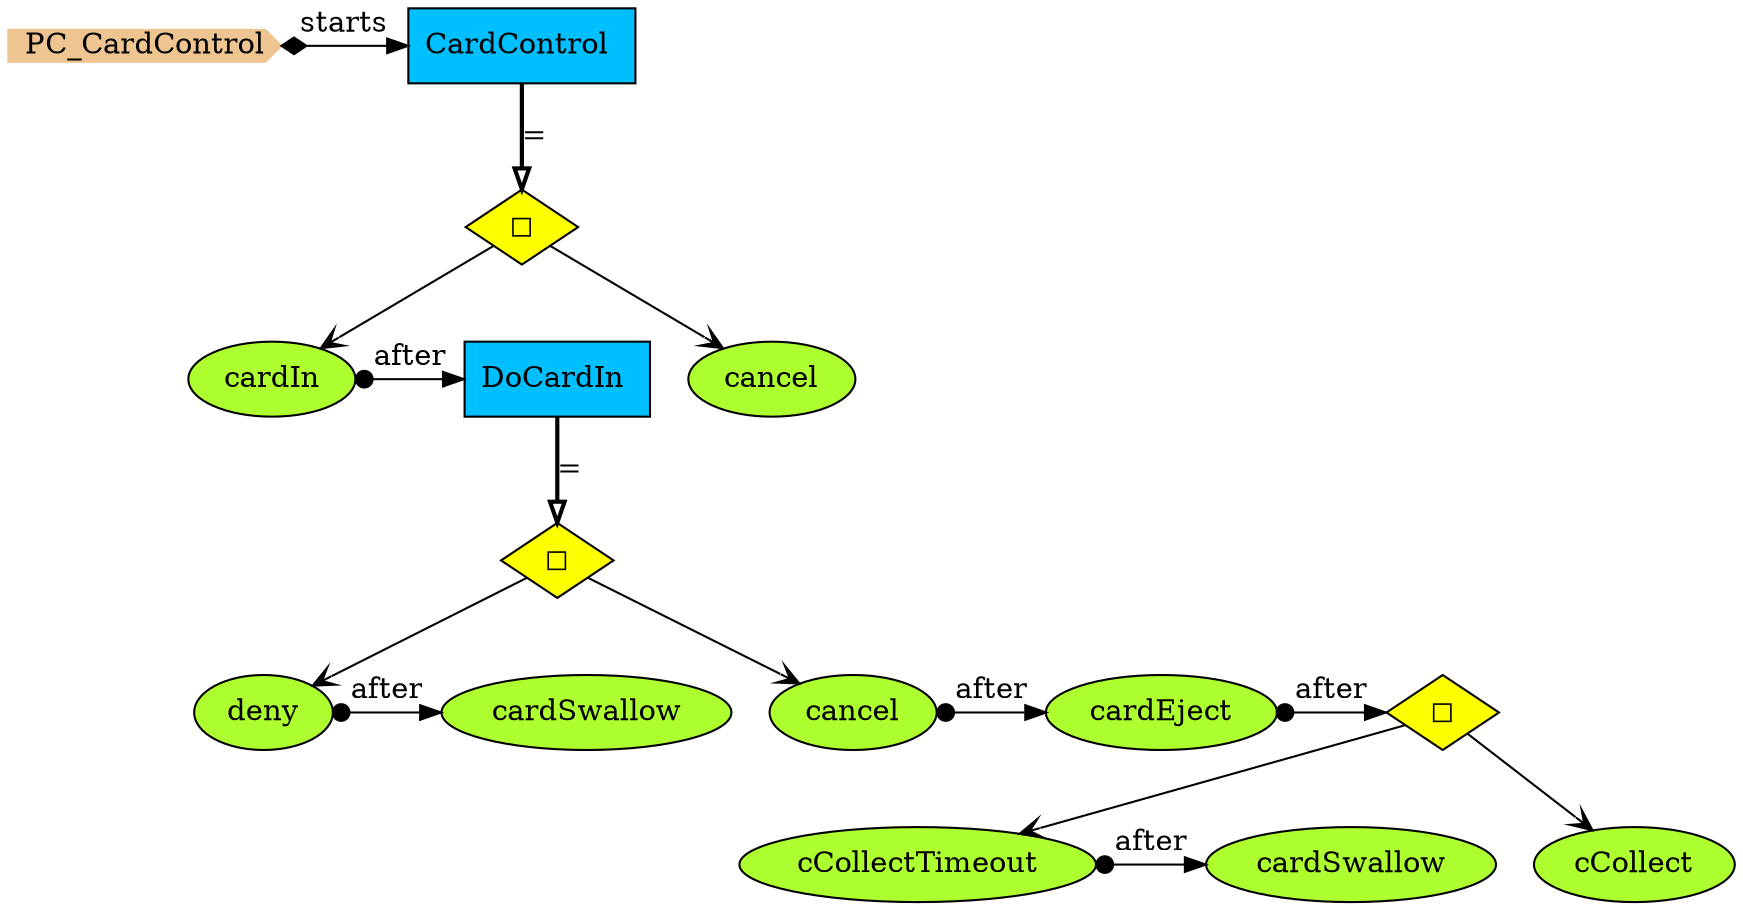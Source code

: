 digraph {
StartN_ [shape = cds,color=burlywood2,style=filled,height=.2,width=.2, label =PC_CardControl];
cardSwallow2 [shape=ellipse,fillcolor=greenyellow,style = filled,label="cardSwallow"];
cardSwallow [shape=ellipse,fillcolor=greenyellow,style = filled,label="cardSwallow"];
cCollectTimeout [shape=ellipse,fillcolor=greenyellow,style = filled,label="cCollectTimeout"];
cCollect [shape=ellipse,fillcolor=greenyellow,style = filled,label="cCollect"];
OpAfterEject [shape=diamond,fillcolor=yellow,style = filled,label="◻︎"];
cardEject [shape=ellipse,fillcolor=greenyellow,style = filled,label="cardEject"];
deny [shape=ellipse,fillcolor=greenyellow,style = filled,label="deny"];
OpDoCardIn [shape=diamond,fillcolor=yellow,style = filled,label="◻︎"];
DoCardIn [shape=box,fillcolor=deepskyblue,style = filled,label="DoCardIn "];
cancel2 [shape=ellipse,fillcolor=greenyellow,style = filled,label="cancel"];
cardIn [shape=ellipse,fillcolor=greenyellow,style = filled,label="cardIn"];
cancel [shape=ellipse,fillcolor=greenyellow,style = filled,label="cancel"];
CardControl [shape=box,fillcolor=deepskyblue,style = filled,label="CardControl "];
OpCardControl [shape=diamond,fillcolor=yellow,style = filled,label="◻︎"];

{rank=min;StartN_,CardControl}
{rank=same;cardIn,DoCardIn}
{rank=same;cancel2,cardEject,OpAfterEject}
{rank=same;cardEject,OpAfterEject}
{rank=same;cCollectTimeout,cardSwallow}
{rank=same;deny,cardSwallow2}

deny->cardSwallow2[arrowtail=dot,dir=both,label="after"];
cCollectTimeout->cardSwallow[arrowtail=dot,dir=both,label="after"];
OpAfterEject->cCollectTimeout[arrowhead="open"];
OpAfterEject->cCollect[arrowhead="open"];
cardEject->OpAfterEject[arrowtail=dot,dir=both,label="after"];
cancel2->cardEject[arrowtail=dot,dir=both,label="after"];
OpDoCardIn->deny[arrowhead="open"];
OpDoCardIn->cancel2[arrowhead="open"];
cardIn->DoCardIn[arrowtail=dot,dir=both,label="after"];
OpCardControl->cardIn[arrowhead="open"];
OpCardControl->cancel[arrowhead="open"];
StartN_->CardControl[arrowtail=diamond,dir=both,label="starts"];
DoCardIn->OpDoCardIn[arrowhead="onormal",penwidth=2,label="="];
CardControl->OpCardControl[arrowhead="onormal",penwidth=2,label="="];
}